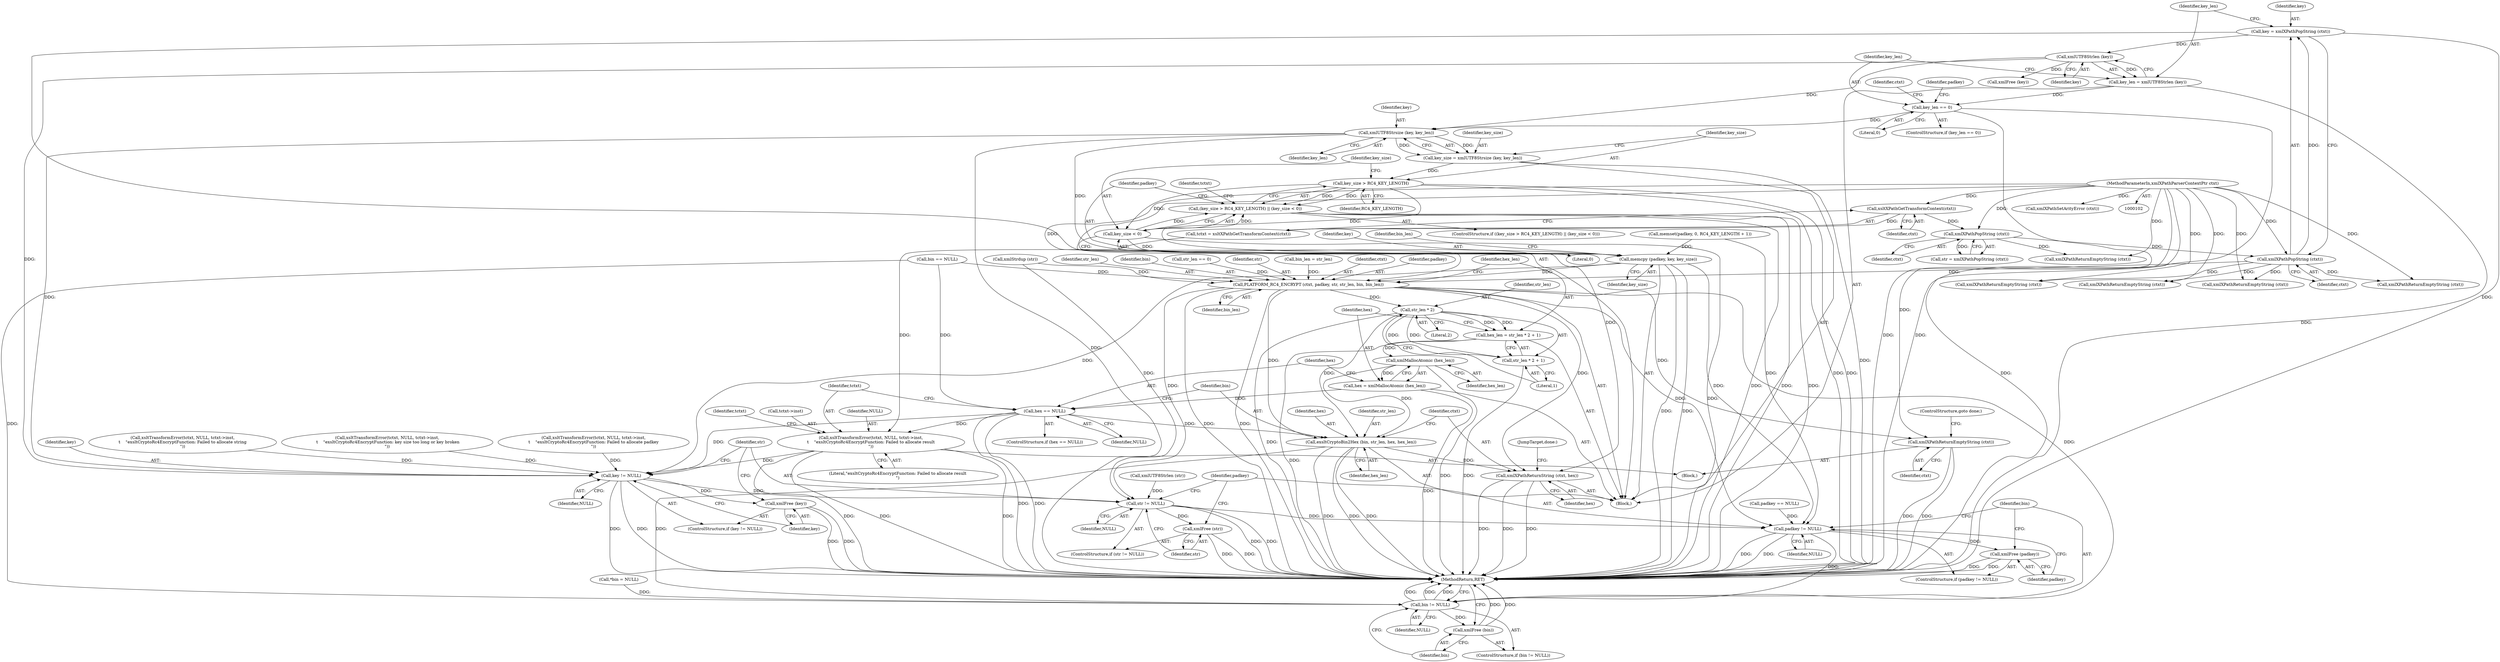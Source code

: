 digraph "1_Chrome_96dbafe288dbe2f0cc45fa3c39daf6d0c37acbab_1@pointer" {
"1000234" [label="(Call,xmlUTF8Strsize (key, key_len))"];
"1000186" [label="(Call,xmlUTF8Strlen (key))"];
"1000180" [label="(Call,key = xmlXPathPopString (ctxt))"];
"1000182" [label="(Call,xmlXPathPopString (ctxt))"];
"1000164" [label="(Call,xmlXPathPopString (ctxt))"];
"1000160" [label="(Call,xsltXPathGetTransformContext(ctxt))"];
"1000103" [label="(MethodParameterIn,xmlXPathParserContextPtr ctxt)"];
"1000189" [label="(Call,key_len == 0)"];
"1000184" [label="(Call,key_len = xmlUTF8Strlen (key))"];
"1000232" [label="(Call,key_size = xmlUTF8Strsize (key, key_len))"];
"1000239" [label="(Call,key_size > RC4_KEY_LENGTH)"];
"1000238" [label="(Call,(key_size > RC4_KEY_LENGTH) || (key_size < 0))"];
"1000242" [label="(Call,key_size < 0)"];
"1000261" [label="(Call,memcpy (padkey, key, key_size))"];
"1000292" [label="(Call,PLATFORM_RC4_ENCRYPT (ctxt, padkey, str, str_len, bin, bin_len))"];
"1000302" [label="(Call,str_len * 2)"];
"1000299" [label="(Call,hex_len = str_len * 2 + 1)"];
"1000308" [label="(Call,xmlMallocAtomic (hex_len))"];
"1000306" [label="(Call,hex = xmlMallocAtomic (hex_len))"];
"1000311" [label="(Call,hex == NULL)"];
"1000315" [label="(Call,xsltTransformError(tctxt, NULL, tctxt->inst,\n\t    \"exsltCryptoRc4EncryptFunction: Failed to allocate result\n\"))"];
"1000340" [label="(Call,key != NULL)"];
"1000343" [label="(Call,xmlFree (key))"];
"1000346" [label="(Call,str != NULL)"];
"1000349" [label="(Call,xmlFree (str))"];
"1000352" [label="(Call,padkey != NULL)"];
"1000355" [label="(Call,xmlFree (padkey))"];
"1000358" [label="(Call,bin != NULL)"];
"1000361" [label="(Call,xmlFree (bin))"];
"1000330" [label="(Call,exsltCryptoBin2Hex (bin, str_len, hex, hex_len))"];
"1000335" [label="(Call,xmlXPathReturnString (ctxt, hex))"];
"1000301" [label="(Call,str_len * 2 + 1)"];
"1000327" [label="(Call,xmlXPathReturnEmptyString (ctxt))"];
"1000193" [label="(Call,xmlXPathReturnEmptyString (ctxt))"];
"1000160" [label="(Call,xsltXPathGetTransformContext(ctxt))"];
"1000139" [label="(Call,*bin = NULL)"];
"1000105" [label="(Block,)"];
"1000345" [label="(ControlStructure,if (str != NULL))"];
"1000348" [label="(Identifier,NULL)"];
"1000295" [label="(Identifier,str)"];
"1000195" [label="(Call,xmlFree (key))"];
"1000310" [label="(ControlStructure,if (hex == NULL))"];
"1000273" [label="(Call,bin == NULL)"];
"1000341" [label="(Identifier,key)"];
"1000242" [label="(Call,key_size < 0)"];
"1000318" [label="(Call,tctxt->inst)"];
"1000315" [label="(Call,xsltTransformError(tctxt, NULL, tctxt->inst,\n\t    \"exsltCryptoRc4EncryptFunction: Failed to allocate result\n\"))"];
"1000328" [label="(Identifier,ctxt)"];
"1000187" [label="(Identifier,key)"];
"1000307" [label="(Identifier,hex)"];
"1000316" [label="(Identifier,tctxt)"];
"1000258" [label="(Call,xmlXPathReturnEmptyString (ctxt))"];
"1000332" [label="(Identifier,str_len)"];
"1000103" [label="(MethodParameterIn,xmlXPathParserContextPtr ctxt)"];
"1000226" [label="(Call,memset(padkey, 0, RC4_KEY_LENGTH + 1))"];
"1000321" [label="(Literal,\"exsltCryptoRc4EncryptFunction: Failed to allocate result\n\")"];
"1000298" [label="(Identifier,bin_len)"];
"1000329" [label="(ControlStructure,goto done;)"];
"1000223" [label="(Call,xmlXPathReturnEmptyString (ctxt))"];
"1000356" [label="(Identifier,padkey)"];
"1000238" [label="(Call,(key_size > RC4_KEY_LENGTH) || (key_size < 0))"];
"1000354" [label="(Identifier,NULL)"];
"1000333" [label="(Identifier,hex)"];
"1000330" [label="(Call,exsltCryptoBin2Hex (bin, str_len, hex, hex_len))"];
"1000306" [label="(Call,hex = xmlMallocAtomic (hex_len))"];
"1000186" [label="(Call,xmlUTF8Strlen (key))"];
"1000266" [label="(Identifier,bin_len)"];
"1000300" [label="(Identifier,hex_len)"];
"1000363" [label="(MethodReturn,RET)"];
"1000194" [label="(Identifier,ctxt)"];
"1000349" [label="(Call,xmlFree (str))"];
"1000270" [label="(Call,xmlStrdup (str))"];
"1000236" [label="(Identifier,key_len)"];
"1000302" [label="(Call,str_len * 2)"];
"1000314" [label="(Block,)"];
"1000360" [label="(Identifier,NULL)"];
"1000264" [label="(Identifier,key_size)"];
"1000309" [label="(Identifier,hex_len)"];
"1000262" [label="(Identifier,padkey)"];
"1000190" [label="(Identifier,key_len)"];
"1000235" [label="(Identifier,key)"];
"1000289" [label="(Call,xmlXPathReturnEmptyString (ctxt))"];
"1000304" [label="(Literal,2)"];
"1000188" [label="(ControlStructure,if (key_len == 0))"];
"1000201" [label="(Identifier,padkey)"];
"1000353" [label="(Identifier,padkey)"];
"1000334" [label="(Identifier,hex_len)"];
"1000303" [label="(Identifier,str_len)"];
"1000184" [label="(Call,key_len = xmlUTF8Strlen (key))"];
"1000161" [label="(Identifier,ctxt)"];
"1000189" [label="(Call,key_len == 0)"];
"1000357" [label="(ControlStructure,if (bin != NULL))"];
"1000352" [label="(Call,padkey != NULL)"];
"1000239" [label="(Call,key_size > RC4_KEY_LENGTH)"];
"1000191" [label="(Literal,0)"];
"1000313" [label="(Identifier,NULL)"];
"1000361" [label="(Call,xmlFree (bin))"];
"1000327" [label="(Call,xmlXPathReturnEmptyString (ctxt))"];
"1000335" [label="(Call,xmlXPathReturnString (ctxt, hex))"];
"1000346" [label="(Call,str != NULL)"];
"1000244" [label="(Literal,0)"];
"1000277" [label="(Call,xsltTransformError(tctxt, NULL, tctxt->inst,\n\t    \"exsltCryptoRc4EncryptFunction: Failed to allocate string\n\"))"];
"1000241" [label="(Identifier,RC4_KEY_LENGTH)"];
"1000233" [label="(Identifier,key_size)"];
"1000337" [label="(Identifier,hex)"];
"1000207" [label="(Call,padkey == NULL)"];
"1000232" [label="(Call,key_size = xmlUTF8Strsize (key, key_len))"];
"1000246" [label="(Call,xsltTransformError(tctxt, NULL, tctxt->inst,\n \t    \"exsltCryptoRc4EncryptFunction: key size too long or key broken\n\"))"];
"1000162" [label="(Call,str = xmlXPathPopString (ctxt))"];
"1000265" [label="(Call,bin_len = str_len)"];
"1000347" [label="(Identifier,str)"];
"1000362" [label="(Identifier,bin)"];
"1000305" [label="(Literal,1)"];
"1000338" [label="(JumpTarget,done:)"];
"1000343" [label="(Call,xmlFree (key))"];
"1000350" [label="(Identifier,str)"];
"1000355" [label="(Call,xmlFree (padkey))"];
"1000308" [label="(Call,xmlMallocAtomic (hex_len))"];
"1000317" [label="(Identifier,NULL)"];
"1000182" [label="(Call,xmlXPathPopString (ctxt))"];
"1000293" [label="(Identifier,ctxt)"];
"1000351" [label="(ControlStructure,if (padkey != NULL))"];
"1000183" [label="(Identifier,ctxt)"];
"1000247" [label="(Identifier,tctxt)"];
"1000359" [label="(Identifier,bin)"];
"1000340" [label="(Call,key != NULL)"];
"1000234" [label="(Call,xmlUTF8Strsize (key, key_len))"];
"1000185" [label="(Identifier,key_len)"];
"1000294" [label="(Identifier,padkey)"];
"1000180" [label="(Call,key = xmlXPathPopString (ctxt))"];
"1000263" [label="(Identifier,key)"];
"1000344" [label="(Identifier,key)"];
"1000292" [label="(Call,PLATFORM_RC4_ENCRYPT (ctxt, padkey, str, str_len, bin, bin_len))"];
"1000240" [label="(Identifier,key_size)"];
"1000168" [label="(Call,xmlUTF8Strlen (str))"];
"1000324" [label="(Identifier,tctxt)"];
"1000158" [label="(Call,tctxt = xsltXPathGetTransformContext(ctxt))"];
"1000312" [label="(Identifier,hex)"];
"1000336" [label="(Identifier,ctxt)"];
"1000296" [label="(Identifier,str_len)"];
"1000297" [label="(Identifier,bin)"];
"1000339" [label="(ControlStructure,if (key != NULL))"];
"1000342" [label="(Identifier,NULL)"];
"1000331" [label="(Identifier,bin)"];
"1000261" [label="(Call,memcpy (padkey, key, key_size))"];
"1000237" [label="(ControlStructure,if ((key_size > RC4_KEY_LENGTH) || (key_size < 0)))"];
"1000299" [label="(Call,hex_len = str_len * 2 + 1)"];
"1000311" [label="(Call,hex == NULL)"];
"1000211" [label="(Call,xsltTransformError(tctxt, NULL, tctxt->inst,\n\t    \"exsltCryptoRc4EncryptFunction: Failed to allocate padkey\n\"))"];
"1000171" [label="(Call,str_len == 0)"];
"1000181" [label="(Identifier,key)"];
"1000358" [label="(Call,bin != NULL)"];
"1000155" [label="(Call,xmlXPathSetArityError (ctxt))"];
"1000165" [label="(Identifier,ctxt)"];
"1000164" [label="(Call,xmlXPathPopString (ctxt))"];
"1000301" [label="(Call,str_len * 2 + 1)"];
"1000243" [label="(Identifier,key_size)"];
"1000175" [label="(Call,xmlXPathReturnEmptyString (ctxt))"];
"1000234" -> "1000232"  [label="AST: "];
"1000234" -> "1000236"  [label="CFG: "];
"1000235" -> "1000234"  [label="AST: "];
"1000236" -> "1000234"  [label="AST: "];
"1000232" -> "1000234"  [label="CFG: "];
"1000234" -> "1000363"  [label="DDG: "];
"1000234" -> "1000232"  [label="DDG: "];
"1000234" -> "1000232"  [label="DDG: "];
"1000186" -> "1000234"  [label="DDG: "];
"1000189" -> "1000234"  [label="DDG: "];
"1000234" -> "1000261"  [label="DDG: "];
"1000234" -> "1000340"  [label="DDG: "];
"1000186" -> "1000184"  [label="AST: "];
"1000186" -> "1000187"  [label="CFG: "];
"1000187" -> "1000186"  [label="AST: "];
"1000184" -> "1000186"  [label="CFG: "];
"1000186" -> "1000184"  [label="DDG: "];
"1000180" -> "1000186"  [label="DDG: "];
"1000186" -> "1000195"  [label="DDG: "];
"1000186" -> "1000340"  [label="DDG: "];
"1000180" -> "1000105"  [label="AST: "];
"1000180" -> "1000182"  [label="CFG: "];
"1000181" -> "1000180"  [label="AST: "];
"1000182" -> "1000180"  [label="AST: "];
"1000185" -> "1000180"  [label="CFG: "];
"1000180" -> "1000363"  [label="DDG: "];
"1000182" -> "1000180"  [label="DDG: "];
"1000182" -> "1000183"  [label="CFG: "];
"1000183" -> "1000182"  [label="AST: "];
"1000164" -> "1000182"  [label="DDG: "];
"1000103" -> "1000182"  [label="DDG: "];
"1000182" -> "1000193"  [label="DDG: "];
"1000182" -> "1000223"  [label="DDG: "];
"1000182" -> "1000258"  [label="DDG: "];
"1000182" -> "1000289"  [label="DDG: "];
"1000182" -> "1000292"  [label="DDG: "];
"1000164" -> "1000162"  [label="AST: "];
"1000164" -> "1000165"  [label="CFG: "];
"1000165" -> "1000164"  [label="AST: "];
"1000162" -> "1000164"  [label="CFG: "];
"1000164" -> "1000162"  [label="DDG: "];
"1000160" -> "1000164"  [label="DDG: "];
"1000103" -> "1000164"  [label="DDG: "];
"1000164" -> "1000175"  [label="DDG: "];
"1000160" -> "1000158"  [label="AST: "];
"1000160" -> "1000161"  [label="CFG: "];
"1000161" -> "1000160"  [label="AST: "];
"1000158" -> "1000160"  [label="CFG: "];
"1000160" -> "1000158"  [label="DDG: "];
"1000103" -> "1000160"  [label="DDG: "];
"1000103" -> "1000102"  [label="AST: "];
"1000103" -> "1000363"  [label="DDG: "];
"1000103" -> "1000155"  [label="DDG: "];
"1000103" -> "1000175"  [label="DDG: "];
"1000103" -> "1000193"  [label="DDG: "];
"1000103" -> "1000223"  [label="DDG: "];
"1000103" -> "1000258"  [label="DDG: "];
"1000103" -> "1000289"  [label="DDG: "];
"1000103" -> "1000292"  [label="DDG: "];
"1000103" -> "1000327"  [label="DDG: "];
"1000103" -> "1000335"  [label="DDG: "];
"1000189" -> "1000188"  [label="AST: "];
"1000189" -> "1000191"  [label="CFG: "];
"1000190" -> "1000189"  [label="AST: "];
"1000191" -> "1000189"  [label="AST: "];
"1000194" -> "1000189"  [label="CFG: "];
"1000201" -> "1000189"  [label="CFG: "];
"1000189" -> "1000363"  [label="DDG: "];
"1000189" -> "1000363"  [label="DDG: "];
"1000184" -> "1000189"  [label="DDG: "];
"1000184" -> "1000105"  [label="AST: "];
"1000185" -> "1000184"  [label="AST: "];
"1000190" -> "1000184"  [label="CFG: "];
"1000184" -> "1000363"  [label="DDG: "];
"1000232" -> "1000105"  [label="AST: "];
"1000233" -> "1000232"  [label="AST: "];
"1000240" -> "1000232"  [label="CFG: "];
"1000232" -> "1000363"  [label="DDG: "];
"1000232" -> "1000239"  [label="DDG: "];
"1000239" -> "1000238"  [label="AST: "];
"1000239" -> "1000241"  [label="CFG: "];
"1000240" -> "1000239"  [label="AST: "];
"1000241" -> "1000239"  [label="AST: "];
"1000243" -> "1000239"  [label="CFG: "];
"1000238" -> "1000239"  [label="CFG: "];
"1000239" -> "1000363"  [label="DDG: "];
"1000239" -> "1000363"  [label="DDG: "];
"1000239" -> "1000238"  [label="DDG: "];
"1000239" -> "1000238"  [label="DDG: "];
"1000239" -> "1000242"  [label="DDG: "];
"1000239" -> "1000261"  [label="DDG: "];
"1000238" -> "1000237"  [label="AST: "];
"1000238" -> "1000242"  [label="CFG: "];
"1000242" -> "1000238"  [label="AST: "];
"1000247" -> "1000238"  [label="CFG: "];
"1000262" -> "1000238"  [label="CFG: "];
"1000238" -> "1000363"  [label="DDG: "];
"1000238" -> "1000363"  [label="DDG: "];
"1000238" -> "1000363"  [label="DDG: "];
"1000242" -> "1000238"  [label="DDG: "];
"1000242" -> "1000238"  [label="DDG: "];
"1000242" -> "1000244"  [label="CFG: "];
"1000243" -> "1000242"  [label="AST: "];
"1000244" -> "1000242"  [label="AST: "];
"1000242" -> "1000363"  [label="DDG: "];
"1000242" -> "1000261"  [label="DDG: "];
"1000261" -> "1000105"  [label="AST: "];
"1000261" -> "1000264"  [label="CFG: "];
"1000262" -> "1000261"  [label="AST: "];
"1000263" -> "1000261"  [label="AST: "];
"1000264" -> "1000261"  [label="AST: "];
"1000266" -> "1000261"  [label="CFG: "];
"1000261" -> "1000363"  [label="DDG: "];
"1000261" -> "1000363"  [label="DDG: "];
"1000226" -> "1000261"  [label="DDG: "];
"1000261" -> "1000292"  [label="DDG: "];
"1000261" -> "1000340"  [label="DDG: "];
"1000261" -> "1000352"  [label="DDG: "];
"1000292" -> "1000105"  [label="AST: "];
"1000292" -> "1000298"  [label="CFG: "];
"1000293" -> "1000292"  [label="AST: "];
"1000294" -> "1000292"  [label="AST: "];
"1000295" -> "1000292"  [label="AST: "];
"1000296" -> "1000292"  [label="AST: "];
"1000297" -> "1000292"  [label="AST: "];
"1000298" -> "1000292"  [label="AST: "];
"1000300" -> "1000292"  [label="CFG: "];
"1000292" -> "1000363"  [label="DDG: "];
"1000292" -> "1000363"  [label="DDG: "];
"1000270" -> "1000292"  [label="DDG: "];
"1000171" -> "1000292"  [label="DDG: "];
"1000273" -> "1000292"  [label="DDG: "];
"1000265" -> "1000292"  [label="DDG: "];
"1000292" -> "1000302"  [label="DDG: "];
"1000292" -> "1000327"  [label="DDG: "];
"1000292" -> "1000330"  [label="DDG: "];
"1000292" -> "1000335"  [label="DDG: "];
"1000292" -> "1000346"  [label="DDG: "];
"1000292" -> "1000352"  [label="DDG: "];
"1000292" -> "1000358"  [label="DDG: "];
"1000302" -> "1000301"  [label="AST: "];
"1000302" -> "1000304"  [label="CFG: "];
"1000303" -> "1000302"  [label="AST: "];
"1000304" -> "1000302"  [label="AST: "];
"1000305" -> "1000302"  [label="CFG: "];
"1000302" -> "1000363"  [label="DDG: "];
"1000302" -> "1000299"  [label="DDG: "];
"1000302" -> "1000299"  [label="DDG: "];
"1000302" -> "1000301"  [label="DDG: "];
"1000302" -> "1000301"  [label="DDG: "];
"1000302" -> "1000330"  [label="DDG: "];
"1000299" -> "1000105"  [label="AST: "];
"1000299" -> "1000301"  [label="CFG: "];
"1000300" -> "1000299"  [label="AST: "];
"1000301" -> "1000299"  [label="AST: "];
"1000307" -> "1000299"  [label="CFG: "];
"1000299" -> "1000363"  [label="DDG: "];
"1000299" -> "1000308"  [label="DDG: "];
"1000308" -> "1000306"  [label="AST: "];
"1000308" -> "1000309"  [label="CFG: "];
"1000309" -> "1000308"  [label="AST: "];
"1000306" -> "1000308"  [label="CFG: "];
"1000308" -> "1000363"  [label="DDG: "];
"1000308" -> "1000306"  [label="DDG: "];
"1000308" -> "1000330"  [label="DDG: "];
"1000306" -> "1000105"  [label="AST: "];
"1000307" -> "1000306"  [label="AST: "];
"1000312" -> "1000306"  [label="CFG: "];
"1000306" -> "1000363"  [label="DDG: "];
"1000306" -> "1000311"  [label="DDG: "];
"1000311" -> "1000310"  [label="AST: "];
"1000311" -> "1000313"  [label="CFG: "];
"1000312" -> "1000311"  [label="AST: "];
"1000313" -> "1000311"  [label="AST: "];
"1000316" -> "1000311"  [label="CFG: "];
"1000331" -> "1000311"  [label="CFG: "];
"1000311" -> "1000363"  [label="DDG: "];
"1000311" -> "1000363"  [label="DDG: "];
"1000273" -> "1000311"  [label="DDG: "];
"1000311" -> "1000315"  [label="DDG: "];
"1000311" -> "1000330"  [label="DDG: "];
"1000311" -> "1000340"  [label="DDG: "];
"1000315" -> "1000314"  [label="AST: "];
"1000315" -> "1000321"  [label="CFG: "];
"1000316" -> "1000315"  [label="AST: "];
"1000317" -> "1000315"  [label="AST: "];
"1000318" -> "1000315"  [label="AST: "];
"1000321" -> "1000315"  [label="AST: "];
"1000324" -> "1000315"  [label="CFG: "];
"1000315" -> "1000363"  [label="DDG: "];
"1000315" -> "1000363"  [label="DDG: "];
"1000315" -> "1000363"  [label="DDG: "];
"1000158" -> "1000315"  [label="DDG: "];
"1000315" -> "1000340"  [label="DDG: "];
"1000340" -> "1000339"  [label="AST: "];
"1000340" -> "1000342"  [label="CFG: "];
"1000341" -> "1000340"  [label="AST: "];
"1000342" -> "1000340"  [label="AST: "];
"1000344" -> "1000340"  [label="CFG: "];
"1000347" -> "1000340"  [label="CFG: "];
"1000340" -> "1000363"  [label="DDG: "];
"1000340" -> "1000363"  [label="DDG: "];
"1000246" -> "1000340"  [label="DDG: "];
"1000211" -> "1000340"  [label="DDG: "];
"1000277" -> "1000340"  [label="DDG: "];
"1000340" -> "1000343"  [label="DDG: "];
"1000340" -> "1000346"  [label="DDG: "];
"1000343" -> "1000339"  [label="AST: "];
"1000343" -> "1000344"  [label="CFG: "];
"1000344" -> "1000343"  [label="AST: "];
"1000347" -> "1000343"  [label="CFG: "];
"1000343" -> "1000363"  [label="DDG: "];
"1000343" -> "1000363"  [label="DDG: "];
"1000346" -> "1000345"  [label="AST: "];
"1000346" -> "1000348"  [label="CFG: "];
"1000347" -> "1000346"  [label="AST: "];
"1000348" -> "1000346"  [label="AST: "];
"1000350" -> "1000346"  [label="CFG: "];
"1000353" -> "1000346"  [label="CFG: "];
"1000346" -> "1000363"  [label="DDG: "];
"1000346" -> "1000363"  [label="DDG: "];
"1000168" -> "1000346"  [label="DDG: "];
"1000270" -> "1000346"  [label="DDG: "];
"1000346" -> "1000349"  [label="DDG: "];
"1000346" -> "1000352"  [label="DDG: "];
"1000349" -> "1000345"  [label="AST: "];
"1000349" -> "1000350"  [label="CFG: "];
"1000350" -> "1000349"  [label="AST: "];
"1000353" -> "1000349"  [label="CFG: "];
"1000349" -> "1000363"  [label="DDG: "];
"1000349" -> "1000363"  [label="DDG: "];
"1000352" -> "1000351"  [label="AST: "];
"1000352" -> "1000354"  [label="CFG: "];
"1000353" -> "1000352"  [label="AST: "];
"1000354" -> "1000352"  [label="AST: "];
"1000356" -> "1000352"  [label="CFG: "];
"1000359" -> "1000352"  [label="CFG: "];
"1000352" -> "1000363"  [label="DDG: "];
"1000352" -> "1000363"  [label="DDG: "];
"1000226" -> "1000352"  [label="DDG: "];
"1000207" -> "1000352"  [label="DDG: "];
"1000352" -> "1000355"  [label="DDG: "];
"1000352" -> "1000358"  [label="DDG: "];
"1000355" -> "1000351"  [label="AST: "];
"1000355" -> "1000356"  [label="CFG: "];
"1000356" -> "1000355"  [label="AST: "];
"1000359" -> "1000355"  [label="CFG: "];
"1000355" -> "1000363"  [label="DDG: "];
"1000355" -> "1000363"  [label="DDG: "];
"1000358" -> "1000357"  [label="AST: "];
"1000358" -> "1000360"  [label="CFG: "];
"1000359" -> "1000358"  [label="AST: "];
"1000360" -> "1000358"  [label="AST: "];
"1000362" -> "1000358"  [label="CFG: "];
"1000363" -> "1000358"  [label="CFG: "];
"1000358" -> "1000363"  [label="DDG: "];
"1000358" -> "1000363"  [label="DDG: "];
"1000358" -> "1000363"  [label="DDG: "];
"1000330" -> "1000358"  [label="DDG: "];
"1000139" -> "1000358"  [label="DDG: "];
"1000273" -> "1000358"  [label="DDG: "];
"1000358" -> "1000361"  [label="DDG: "];
"1000361" -> "1000357"  [label="AST: "];
"1000361" -> "1000362"  [label="CFG: "];
"1000362" -> "1000361"  [label="AST: "];
"1000363" -> "1000361"  [label="CFG: "];
"1000361" -> "1000363"  [label="DDG: "];
"1000361" -> "1000363"  [label="DDG: "];
"1000330" -> "1000105"  [label="AST: "];
"1000330" -> "1000334"  [label="CFG: "];
"1000331" -> "1000330"  [label="AST: "];
"1000332" -> "1000330"  [label="AST: "];
"1000333" -> "1000330"  [label="AST: "];
"1000334" -> "1000330"  [label="AST: "];
"1000336" -> "1000330"  [label="CFG: "];
"1000330" -> "1000363"  [label="DDG: "];
"1000330" -> "1000363"  [label="DDG: "];
"1000330" -> "1000363"  [label="DDG: "];
"1000330" -> "1000335"  [label="DDG: "];
"1000335" -> "1000105"  [label="AST: "];
"1000335" -> "1000337"  [label="CFG: "];
"1000336" -> "1000335"  [label="AST: "];
"1000337" -> "1000335"  [label="AST: "];
"1000338" -> "1000335"  [label="CFG: "];
"1000335" -> "1000363"  [label="DDG: "];
"1000335" -> "1000363"  [label="DDG: "];
"1000335" -> "1000363"  [label="DDG: "];
"1000301" -> "1000305"  [label="CFG: "];
"1000305" -> "1000301"  [label="AST: "];
"1000301" -> "1000363"  [label="DDG: "];
"1000327" -> "1000314"  [label="AST: "];
"1000327" -> "1000328"  [label="CFG: "];
"1000328" -> "1000327"  [label="AST: "];
"1000329" -> "1000327"  [label="CFG: "];
"1000327" -> "1000363"  [label="DDG: "];
"1000327" -> "1000363"  [label="DDG: "];
}
